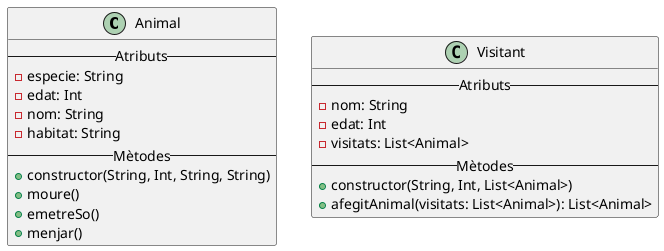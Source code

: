 @startuml
'https://plantuml.com/class-diagram

class Animal {
    -- Atributs --
    - especie: String
    - edat: Int
    - nom: String
    - habitat: String
    -- Mètodes --
    + constructor(String, Int, String, String)
    + moure()
    + emetreSo()
    + menjar()
}

class Visitant {
    -- Atributs --
    - nom: String
    - edat: Int
    - visitats: List<Animal>
    -- Mètodes --
    + constructor(String, Int, List<Animal>)
    + afegitAnimal(visitats: List<Animal>): List<Animal>
}

@enduml

